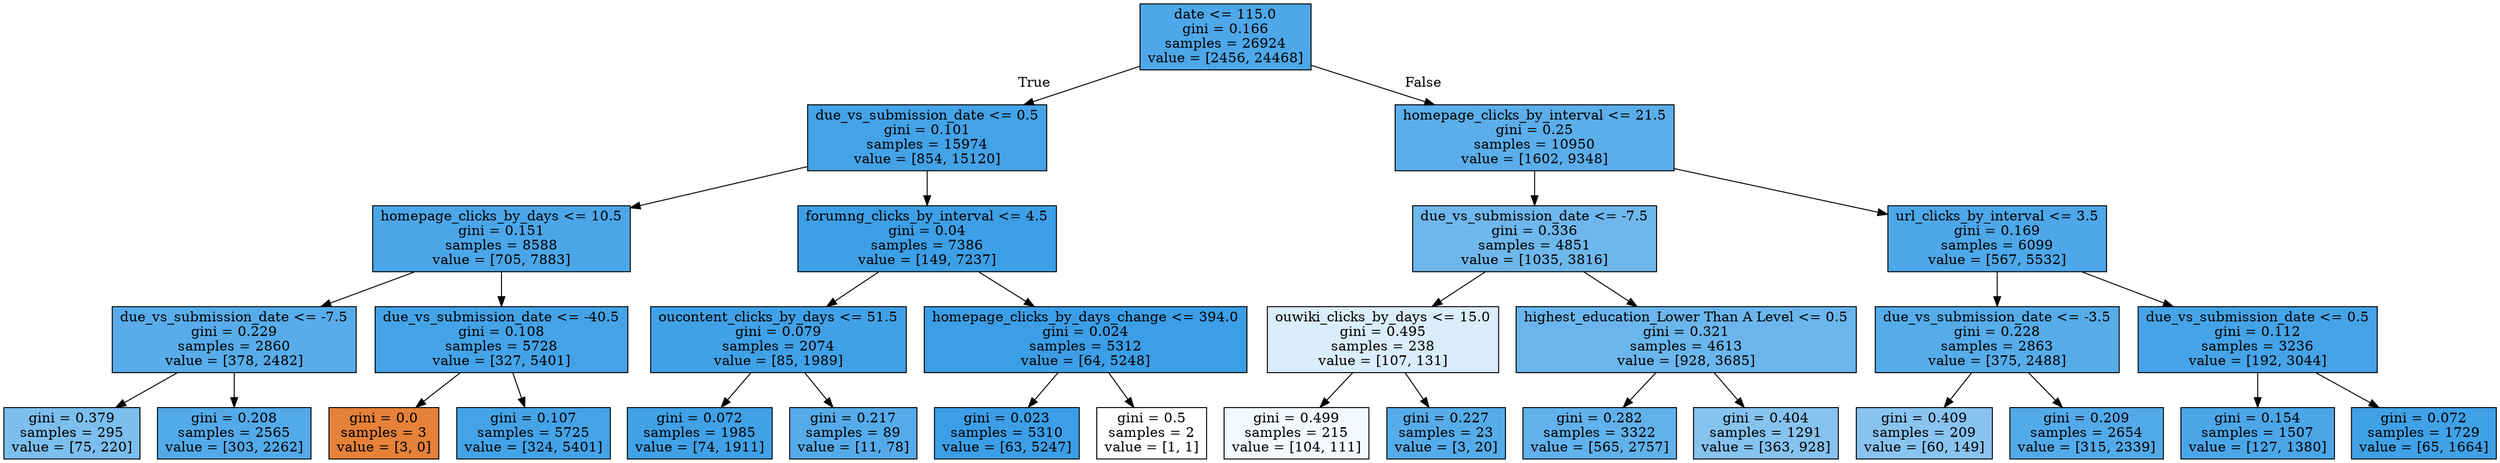 digraph Tree {
node [shape=box, style="filled", color="black"] ;
0 [label="date <= 115.0\ngini = 0.166\nsamples = 26924\nvalue = [2456, 24468]", fillcolor="#399de5e5"] ;
1 [label="due_vs_submission_date <= 0.5\ngini = 0.101\nsamples = 15974\nvalue = [854, 15120]", fillcolor="#399de5f1"] ;
0 -> 1 [labeldistance=2.5, labelangle=45, headlabel="True"] ;
2 [label="homepage_clicks_by_days <= 10.5\ngini = 0.151\nsamples = 8588\nvalue = [705, 7883]", fillcolor="#399de5e8"] ;
1 -> 2 ;
3 [label="due_vs_submission_date <= -7.5\ngini = 0.229\nsamples = 2860\nvalue = [378, 2482]", fillcolor="#399de5d8"] ;
2 -> 3 ;
4 [label="gini = 0.379\nsamples = 295\nvalue = [75, 220]", fillcolor="#399de5a8"] ;
3 -> 4 ;
5 [label="gini = 0.208\nsamples = 2565\nvalue = [303, 2262]", fillcolor="#399de5dd"] ;
3 -> 5 ;
6 [label="due_vs_submission_date <= -40.5\ngini = 0.108\nsamples = 5728\nvalue = [327, 5401]", fillcolor="#399de5f0"] ;
2 -> 6 ;
7 [label="gini = 0.0\nsamples = 3\nvalue = [3, 0]", fillcolor="#e58139ff"] ;
6 -> 7 ;
8 [label="gini = 0.107\nsamples = 5725\nvalue = [324, 5401]", fillcolor="#399de5f0"] ;
6 -> 8 ;
9 [label="forumng_clicks_by_interval <= 4.5\ngini = 0.04\nsamples = 7386\nvalue = [149, 7237]", fillcolor="#399de5fa"] ;
1 -> 9 ;
10 [label="oucontent_clicks_by_days <= 51.5\ngini = 0.079\nsamples = 2074\nvalue = [85, 1989]", fillcolor="#399de5f4"] ;
9 -> 10 ;
11 [label="gini = 0.072\nsamples = 1985\nvalue = [74, 1911]", fillcolor="#399de5f5"] ;
10 -> 11 ;
12 [label="gini = 0.217\nsamples = 89\nvalue = [11, 78]", fillcolor="#399de5db"] ;
10 -> 12 ;
13 [label="homepage_clicks_by_days_change <= 394.0\ngini = 0.024\nsamples = 5312\nvalue = [64, 5248]", fillcolor="#399de5fc"] ;
9 -> 13 ;
14 [label="gini = 0.023\nsamples = 5310\nvalue = [63, 5247]", fillcolor="#399de5fc"] ;
13 -> 14 ;
15 [label="gini = 0.5\nsamples = 2\nvalue = [1, 1]", fillcolor="#e5813900"] ;
13 -> 15 ;
16 [label="homepage_clicks_by_interval <= 21.5\ngini = 0.25\nsamples = 10950\nvalue = [1602, 9348]", fillcolor="#399de5d3"] ;
0 -> 16 [labeldistance=2.5, labelangle=-45, headlabel="False"] ;
17 [label="due_vs_submission_date <= -7.5\ngini = 0.336\nsamples = 4851\nvalue = [1035, 3816]", fillcolor="#399de5ba"] ;
16 -> 17 ;
18 [label="ouwiki_clicks_by_days <= 15.0\ngini = 0.495\nsamples = 238\nvalue = [107, 131]", fillcolor="#399de52f"] ;
17 -> 18 ;
19 [label="gini = 0.499\nsamples = 215\nvalue = [104, 111]", fillcolor="#399de510"] ;
18 -> 19 ;
20 [label="gini = 0.227\nsamples = 23\nvalue = [3, 20]", fillcolor="#399de5d9"] ;
18 -> 20 ;
21 [label="highest_education_Lower Than A Level <= 0.5\ngini = 0.321\nsamples = 4613\nvalue = [928, 3685]", fillcolor="#399de5bf"] ;
17 -> 21 ;
22 [label="gini = 0.282\nsamples = 3322\nvalue = [565, 2757]", fillcolor="#399de5cb"] ;
21 -> 22 ;
23 [label="gini = 0.404\nsamples = 1291\nvalue = [363, 928]", fillcolor="#399de59b"] ;
21 -> 23 ;
24 [label="url_clicks_by_interval <= 3.5\ngini = 0.169\nsamples = 6099\nvalue = [567, 5532]", fillcolor="#399de5e5"] ;
16 -> 24 ;
25 [label="due_vs_submission_date <= -3.5\ngini = 0.228\nsamples = 2863\nvalue = [375, 2488]", fillcolor="#399de5d9"] ;
24 -> 25 ;
26 [label="gini = 0.409\nsamples = 209\nvalue = [60, 149]", fillcolor="#399de598"] ;
25 -> 26 ;
27 [label="gini = 0.209\nsamples = 2654\nvalue = [315, 2339]", fillcolor="#399de5dd"] ;
25 -> 27 ;
28 [label="due_vs_submission_date <= 0.5\ngini = 0.112\nsamples = 3236\nvalue = [192, 3044]", fillcolor="#399de5ef"] ;
24 -> 28 ;
29 [label="gini = 0.154\nsamples = 1507\nvalue = [127, 1380]", fillcolor="#399de5e8"] ;
28 -> 29 ;
30 [label="gini = 0.072\nsamples = 1729\nvalue = [65, 1664]", fillcolor="#399de5f5"] ;
28 -> 30 ;
}